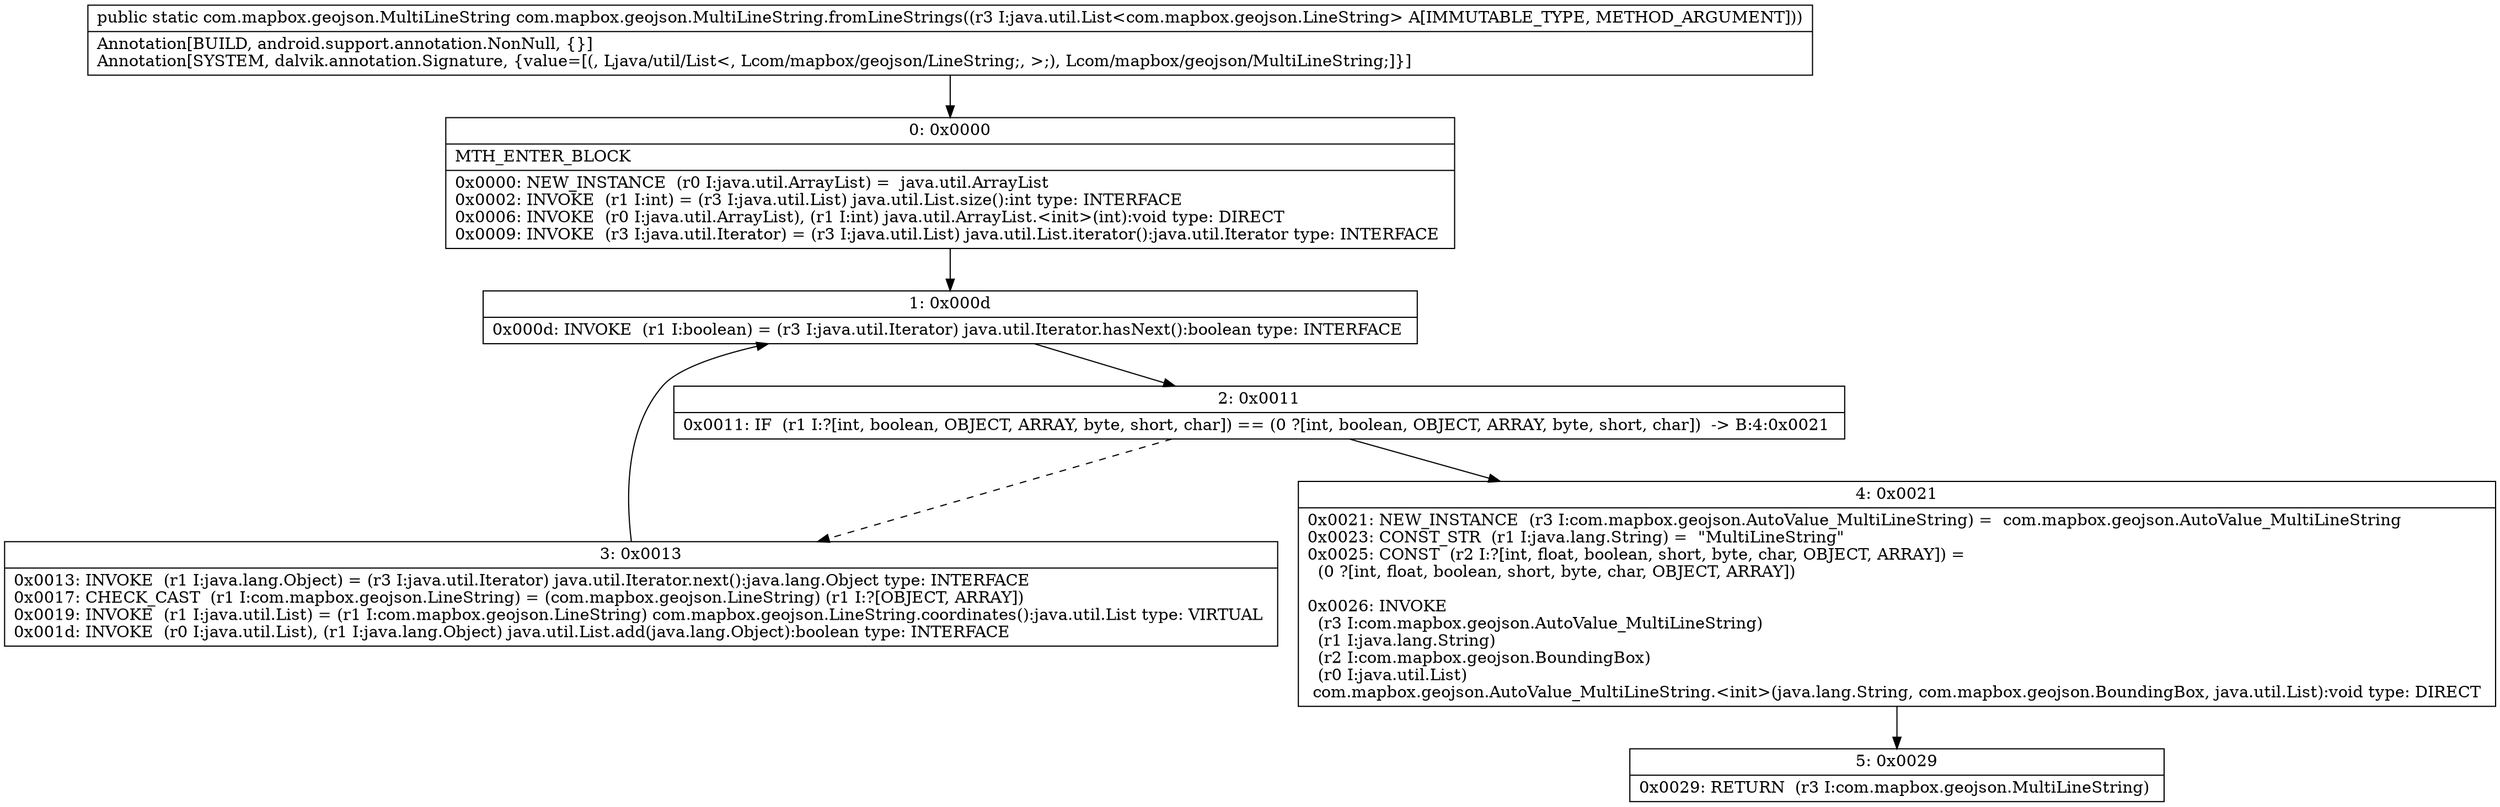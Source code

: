 digraph "CFG forcom.mapbox.geojson.MultiLineString.fromLineStrings(Ljava\/util\/List;)Lcom\/mapbox\/geojson\/MultiLineString;" {
Node_0 [shape=record,label="{0\:\ 0x0000|MTH_ENTER_BLOCK\l|0x0000: NEW_INSTANCE  (r0 I:java.util.ArrayList) =  java.util.ArrayList \l0x0002: INVOKE  (r1 I:int) = (r3 I:java.util.List) java.util.List.size():int type: INTERFACE \l0x0006: INVOKE  (r0 I:java.util.ArrayList), (r1 I:int) java.util.ArrayList.\<init\>(int):void type: DIRECT \l0x0009: INVOKE  (r3 I:java.util.Iterator) = (r3 I:java.util.List) java.util.List.iterator():java.util.Iterator type: INTERFACE \l}"];
Node_1 [shape=record,label="{1\:\ 0x000d|0x000d: INVOKE  (r1 I:boolean) = (r3 I:java.util.Iterator) java.util.Iterator.hasNext():boolean type: INTERFACE \l}"];
Node_2 [shape=record,label="{2\:\ 0x0011|0x0011: IF  (r1 I:?[int, boolean, OBJECT, ARRAY, byte, short, char]) == (0 ?[int, boolean, OBJECT, ARRAY, byte, short, char])  \-\> B:4:0x0021 \l}"];
Node_3 [shape=record,label="{3\:\ 0x0013|0x0013: INVOKE  (r1 I:java.lang.Object) = (r3 I:java.util.Iterator) java.util.Iterator.next():java.lang.Object type: INTERFACE \l0x0017: CHECK_CAST  (r1 I:com.mapbox.geojson.LineString) = (com.mapbox.geojson.LineString) (r1 I:?[OBJECT, ARRAY]) \l0x0019: INVOKE  (r1 I:java.util.List) = (r1 I:com.mapbox.geojson.LineString) com.mapbox.geojson.LineString.coordinates():java.util.List type: VIRTUAL \l0x001d: INVOKE  (r0 I:java.util.List), (r1 I:java.lang.Object) java.util.List.add(java.lang.Object):boolean type: INTERFACE \l}"];
Node_4 [shape=record,label="{4\:\ 0x0021|0x0021: NEW_INSTANCE  (r3 I:com.mapbox.geojson.AutoValue_MultiLineString) =  com.mapbox.geojson.AutoValue_MultiLineString \l0x0023: CONST_STR  (r1 I:java.lang.String) =  \"MultiLineString\" \l0x0025: CONST  (r2 I:?[int, float, boolean, short, byte, char, OBJECT, ARRAY]) = \l  (0 ?[int, float, boolean, short, byte, char, OBJECT, ARRAY])\l \l0x0026: INVOKE  \l  (r3 I:com.mapbox.geojson.AutoValue_MultiLineString)\l  (r1 I:java.lang.String)\l  (r2 I:com.mapbox.geojson.BoundingBox)\l  (r0 I:java.util.List)\l com.mapbox.geojson.AutoValue_MultiLineString.\<init\>(java.lang.String, com.mapbox.geojson.BoundingBox, java.util.List):void type: DIRECT \l}"];
Node_5 [shape=record,label="{5\:\ 0x0029|0x0029: RETURN  (r3 I:com.mapbox.geojson.MultiLineString) \l}"];
MethodNode[shape=record,label="{public static com.mapbox.geojson.MultiLineString com.mapbox.geojson.MultiLineString.fromLineStrings((r3 I:java.util.List\<com.mapbox.geojson.LineString\> A[IMMUTABLE_TYPE, METHOD_ARGUMENT]))  | Annotation[BUILD, android.support.annotation.NonNull, \{\}]\lAnnotation[SYSTEM, dalvik.annotation.Signature, \{value=[(, Ljava\/util\/List\<, Lcom\/mapbox\/geojson\/LineString;, \>;), Lcom\/mapbox\/geojson\/MultiLineString;]\}]\l}"];
MethodNode -> Node_0;
Node_0 -> Node_1;
Node_1 -> Node_2;
Node_2 -> Node_3[style=dashed];
Node_2 -> Node_4;
Node_3 -> Node_1;
Node_4 -> Node_5;
}

